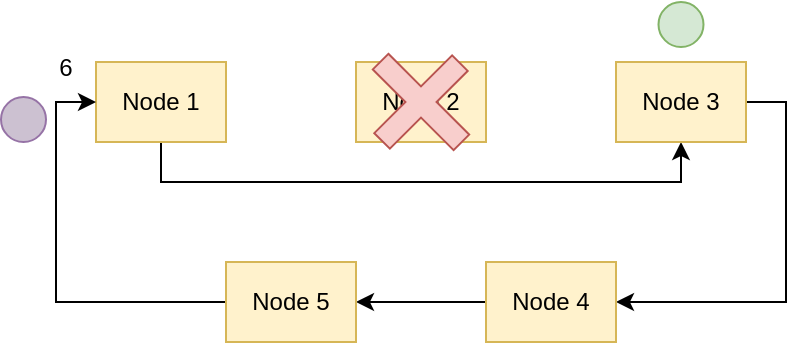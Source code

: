 <mxfile version="13.3.1" type="device"><diagram id="wL1exTTwy8Xu6b5u31cX" name="Page-1"><mxGraphModel dx="1422" dy="816" grid="1" gridSize="10" guides="1" tooltips="1" connect="1" arrows="1" fold="1" page="1" pageScale="1" pageWidth="850" pageHeight="1100" math="0" shadow="0"><root><mxCell id="0"/><mxCell id="1" parent="0"/><mxCell id="fTDcHYI1qJwwmS8cX8hG-8" style="edgeStyle=orthogonalEdgeStyle;rounded=0;orthogonalLoop=1;jettySize=auto;html=1;exitX=0.5;exitY=0;exitDx=0;exitDy=0;entryX=0.5;entryY=1;entryDx=0;entryDy=0;startArrow=none;startFill=0;" edge="1" parent="1" source="8og61H-3Wy-bPo7LHQyr-12" target="8og61H-3Wy-bPo7LHQyr-16"><mxGeometry relative="1" as="geometry"><Array as="points"><mxPoint x="188" y="240"/><mxPoint x="448" y="240"/></Array></mxGeometry></mxCell><mxCell id="8og61H-3Wy-bPo7LHQyr-12" value="Node 1" style="rounded=0;whiteSpace=wrap;html=1;fillColor=#fff2cc;strokeColor=#d6b656;" parent="1" vertex="1"><mxGeometry x="155" y="180" width="65" height="40" as="geometry"/></mxCell><mxCell id="8og61H-3Wy-bPo7LHQyr-14" value="Node 2" style="rounded=0;whiteSpace=wrap;html=1;fillColor=#fff2cc;strokeColor=#d6b656;" parent="1" vertex="1"><mxGeometry x="285" y="180" width="65" height="40" as="geometry"/></mxCell><mxCell id="fTDcHYI1qJwwmS8cX8hG-1" style="edgeStyle=orthogonalEdgeStyle;rounded=0;orthogonalLoop=1;jettySize=auto;html=1;exitX=1;exitY=0.5;exitDx=0;exitDy=0;entryX=1;entryY=0.5;entryDx=0;entryDy=0;startArrow=none;startFill=0;" edge="1" parent="1" source="8og61H-3Wy-bPo7LHQyr-16" target="8og61H-3Wy-bPo7LHQyr-19"><mxGeometry relative="1" as="geometry"/></mxCell><mxCell id="8og61H-3Wy-bPo7LHQyr-16" value="Node 3" style="rounded=0;whiteSpace=wrap;html=1;fillColor=#fff2cc;strokeColor=#d6b656;" parent="1" vertex="1"><mxGeometry x="415" y="180" width="65" height="40" as="geometry"/></mxCell><mxCell id="fTDcHYI1qJwwmS8cX8hG-2" style="edgeStyle=orthogonalEdgeStyle;rounded=0;orthogonalLoop=1;jettySize=auto;html=1;exitX=0;exitY=0.5;exitDx=0;exitDy=0;entryX=1;entryY=0.5;entryDx=0;entryDy=0;startArrow=none;startFill=0;" edge="1" parent="1" source="8og61H-3Wy-bPo7LHQyr-19" target="8og61H-3Wy-bPo7LHQyr-21"><mxGeometry relative="1" as="geometry"/></mxCell><mxCell id="8og61H-3Wy-bPo7LHQyr-19" value="Node 4" style="rounded=0;whiteSpace=wrap;html=1;fillColor=#fff2cc;strokeColor=#d6b656;" parent="1" vertex="1"><mxGeometry x="350" y="280" width="65" height="40" as="geometry"/></mxCell><mxCell id="fTDcHYI1qJwwmS8cX8hG-7" style="edgeStyle=orthogonalEdgeStyle;rounded=0;orthogonalLoop=1;jettySize=auto;html=1;exitX=0;exitY=0.5;exitDx=0;exitDy=0;entryX=0;entryY=0.5;entryDx=0;entryDy=0;startArrow=none;startFill=0;" edge="1" parent="1" source="8og61H-3Wy-bPo7LHQyr-21" target="8og61H-3Wy-bPo7LHQyr-12"><mxGeometry relative="1" as="geometry"/></mxCell><mxCell id="8og61H-3Wy-bPo7LHQyr-21" value="Node 5" style="rounded=0;whiteSpace=wrap;html=1;fillColor=#fff2cc;strokeColor=#d6b656;" parent="1" vertex="1"><mxGeometry x="220" y="280" width="65" height="40" as="geometry"/></mxCell><mxCell id="8og61H-3Wy-bPo7LHQyr-32" value="" style="ellipse;whiteSpace=wrap;html=1;aspect=fixed;fillColor=#d5e8d4;strokeColor=#82b366;" parent="1" vertex="1"><mxGeometry x="436.25" y="150" width="22.5" height="22.5" as="geometry"/></mxCell><mxCell id="fTDcHYI1qJwwmS8cX8hG-6" value="" style="ellipse;whiteSpace=wrap;html=1;aspect=fixed;fillColor=#CCC1D1;strokeColor=#9673a6;" vertex="1" parent="1"><mxGeometry x="107.5" y="197.5" width="22.5" height="22.5" as="geometry"/></mxCell><mxCell id="fTDcHYI1qJwwmS8cX8hG-9" value="6" style="text;html=1;strokeColor=none;fillColor=none;align=center;verticalAlign=middle;whiteSpace=wrap;rounded=0;" vertex="1" parent="1"><mxGeometry x="130" y="172.5" width="20" height="20" as="geometry"/></mxCell><mxCell id="fTDcHYI1qJwwmS8cX8hG-10" value="" style="shape=cross;whiteSpace=wrap;html=1;fillColor=#f8cecc;strokeColor=#b85450;rotation=45;" vertex="1" parent="1"><mxGeometry x="288.93" y="172.49" width="57.13" height="55.03" as="geometry"/></mxCell></root></mxGraphModel></diagram></mxfile>